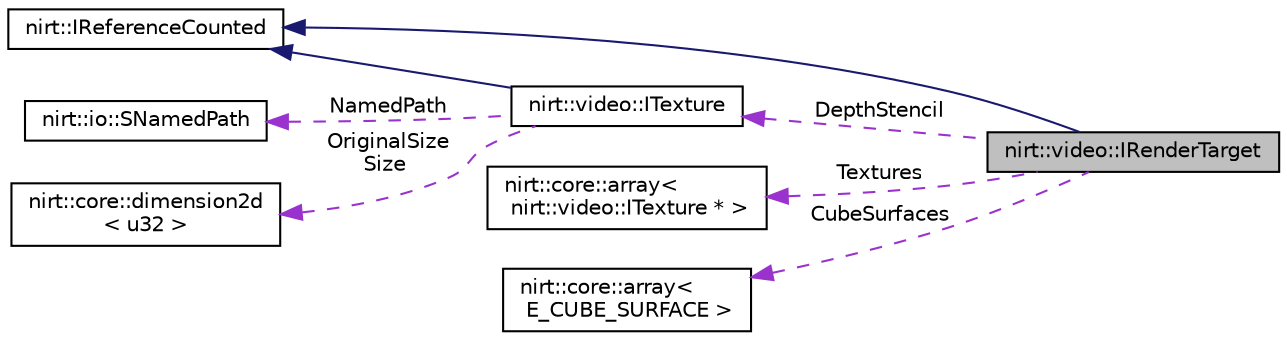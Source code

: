 digraph "nirt::video::IRenderTarget"
{
 // LATEX_PDF_SIZE
  edge [fontname="Helvetica",fontsize="10",labelfontname="Helvetica",labelfontsize="10"];
  node [fontname="Helvetica",fontsize="10",shape=record];
  rankdir="LR";
  Node1 [label="nirt::video::IRenderTarget",height=0.2,width=0.4,color="black", fillcolor="grey75", style="filled", fontcolor="black",tooltip="Interface of a Render Target."];
  Node2 -> Node1 [dir="back",color="midnightblue",fontsize="10",style="solid",fontname="Helvetica"];
  Node2 [label="nirt::IReferenceCounted",height=0.2,width=0.4,color="black", fillcolor="white", style="filled",URL="$classnirt_1_1IReferenceCounted.html",tooltip="Base class of most objects of the Nirtcpp Engine."];
  Node3 -> Node1 [dir="back",color="darkorchid3",fontsize="10",style="dashed",label=" Textures" ,fontname="Helvetica"];
  Node3 [label="nirt::core::array\<\l nirt::video::ITexture * \>",height=0.2,width=0.4,color="black", fillcolor="white", style="filled",URL="$classnirt_1_1core_1_1array.html",tooltip=" "];
  Node4 -> Node1 [dir="back",color="darkorchid3",fontsize="10",style="dashed",label=" DepthStencil" ,fontname="Helvetica"];
  Node4 [label="nirt::video::ITexture",height=0.2,width=0.4,color="black", fillcolor="white", style="filled",URL="$classnirt_1_1video_1_1ITexture.html",tooltip="Interface of a Video Driver dependent Texture."];
  Node2 -> Node4 [dir="back",color="midnightblue",fontsize="10",style="solid",fontname="Helvetica"];
  Node5 -> Node4 [dir="back",color="darkorchid3",fontsize="10",style="dashed",label=" NamedPath" ,fontname="Helvetica"];
  Node5 [label="nirt::io::SNamedPath",height=0.2,width=0.4,color="black", fillcolor="white", style="filled",URL="$structnirt_1_1io_1_1SNamedPath.html",tooltip="Used in places where we identify objects by a filename, but don't actually work with the real filenam..."];
  Node6 -> Node4 [dir="back",color="darkorchid3",fontsize="10",style="dashed",label=" OriginalSize\nSize" ,fontname="Helvetica"];
  Node6 [label="nirt::core::dimension2d\l\< u32 \>",height=0.2,width=0.4,color="black", fillcolor="white", style="filled",URL="$classnirt_1_1core_1_1dimension2d.html",tooltip=" "];
  Node7 -> Node1 [dir="back",color="darkorchid3",fontsize="10",style="dashed",label=" CubeSurfaces" ,fontname="Helvetica"];
  Node7 [label="nirt::core::array\<\l E_CUBE_SURFACE \>",height=0.2,width=0.4,color="black", fillcolor="white", style="filled",URL="$classnirt_1_1core_1_1array.html",tooltip=" "];
}
